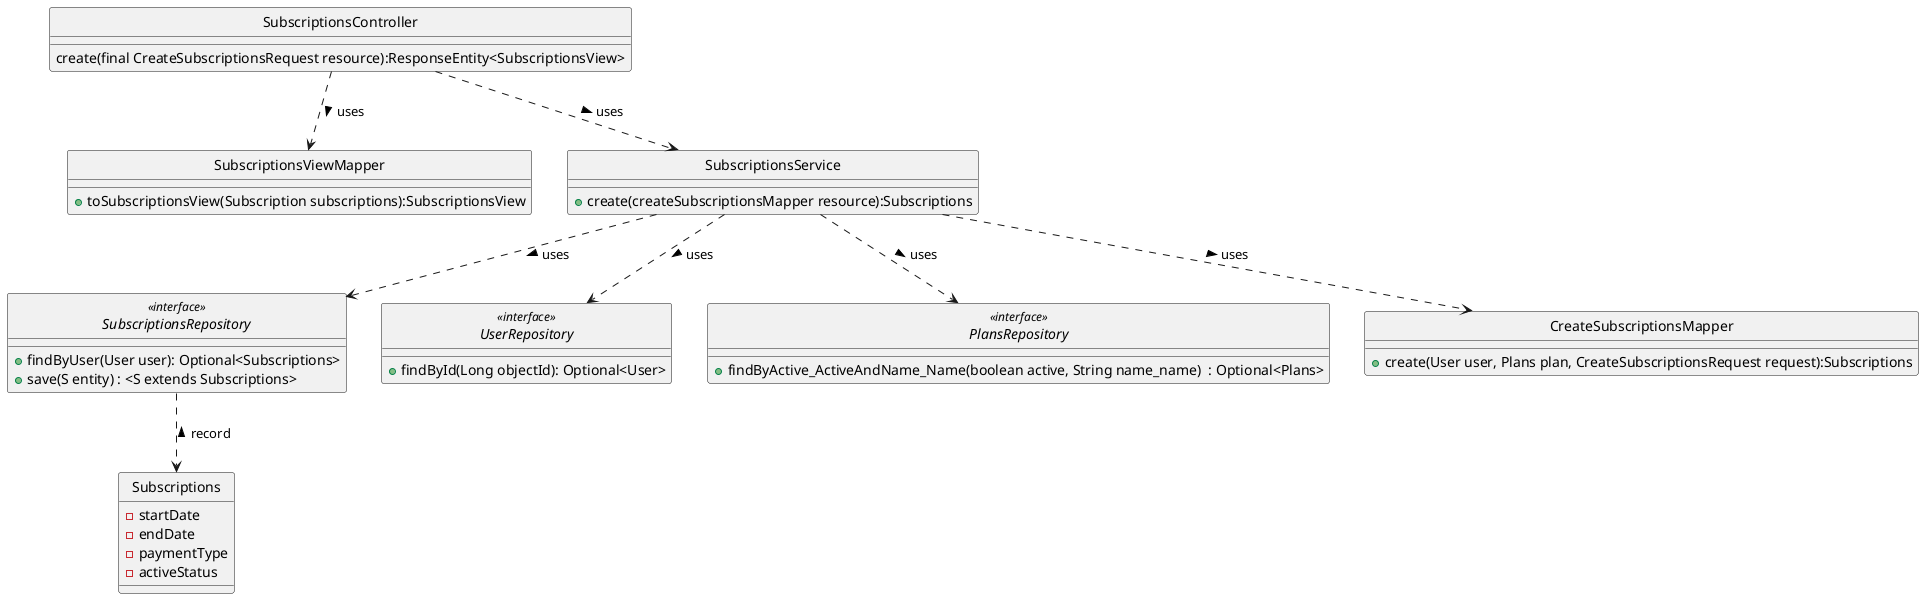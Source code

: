 @startuml
'https://plantuml.com/class-diagram
hide circle
class SubscriptionsRepository <<interface>>
class UserRepository <<interface>>
class PlansRepository <<interface>>


class Subscriptions {
    -startDate
    -endDate
    -paymentType
    -activeStatus
}



class SubscriptionsViewMapper{
    +toSubscriptionsView(Subscription subscriptions):SubscriptionsView
}
class SubscriptionsController{
    create(final CreateSubscriptionsRequest resource):ResponseEntity<SubscriptionsView>
    }
class SubscriptionsService{
 +create(createSubscriptionsMapper resource):Subscriptions

}

class CreateSubscriptionsMapper{
    +create(User user, Plans plan, CreateSubscriptionsRequest request):Subscriptions
}

interface PlansRepository
{
+findByActive_ActiveAndName_Name(boolean active, String name_name)  : Optional<Plans>
}

interface UserRepository
{
+findById(Long objectId): Optional<User>
}


interface SubscriptionsRepository
{
+findByUser(User user): Optional<Subscriptions>
+save(S entity) : <S extends Subscriptions>
}



SubscriptionsController ..> SubscriptionsService: uses >
SubscriptionsService ..> SubscriptionsRepository: uses >
SubscriptionsService ..> PlansRepository: uses >
SubscriptionsService ..> UserRepository: uses >
SubscriptionsService ..> CreateSubscriptionsMapper: uses >
SubscriptionsRepository ..> Subscriptions: < record

SubscriptionsController ..>SubscriptionsViewMapper: uses >
@enduml


